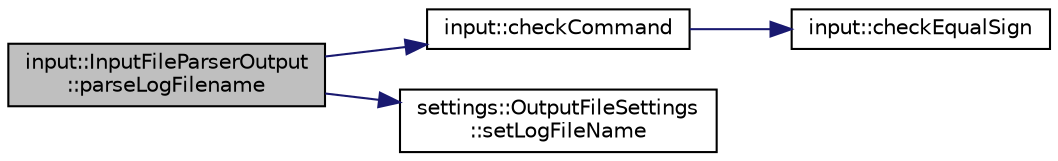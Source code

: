 digraph "input::InputFileParserOutput::parseLogFilename"
{
 // LATEX_PDF_SIZE
  edge [fontname="Helvetica",fontsize="10",labelfontname="Helvetica",labelfontsize="10"];
  node [fontname="Helvetica",fontsize="10",shape=record];
  rankdir="LR";
  Node1 [label="input::InputFileParserOutput\l::parseLogFilename",height=0.2,width=0.4,color="black", fillcolor="grey75", style="filled", fontcolor="black",tooltip="parse log filename of simulation and add it to output"];
  Node1 -> Node2 [color="midnightblue",fontsize="10",style="solid",fontname="Helvetica"];
  Node2 [label="input::checkCommand",height=0.2,width=0.4,color="black", fillcolor="white", style="filled",URL="$namespaceinput.html#a81877d6bfa9b46cdca1b280c6d1b30fb",tooltip="check if command array has exactly 3 elements"];
  Node2 -> Node3 [color="midnightblue",fontsize="10",style="solid",fontname="Helvetica"];
  Node3 [label="input::checkEqualSign",height=0.2,width=0.4,color="black", fillcolor="white", style="filled",URL="$namespaceinput.html#a586caa23c32d86459177222a3b5d53fe",tooltip="check if parameter is \"=\""];
  Node1 -> Node4 [color="midnightblue",fontsize="10",style="solid",fontname="Helvetica"];
  Node4 [label="settings::OutputFileSettings\l::setLogFileName",height=0.2,width=0.4,color="black", fillcolor="white", style="filled",URL="$classsettings_1_1OutputFileSettings.html#a69968f854aeffc59cfa38c3404205fce",tooltip=" "];
}

